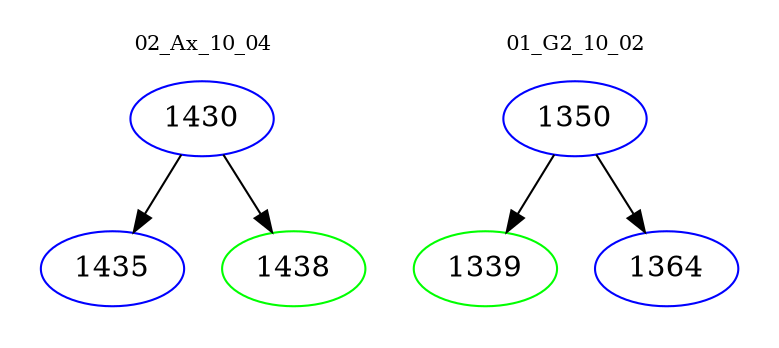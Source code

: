 digraph{
subgraph cluster_0 {
color = white
label = "02_Ax_10_04";
fontsize=10;
T0_1430 [label="1430", color="blue"]
T0_1430 -> T0_1435 [color="black"]
T0_1435 [label="1435", color="blue"]
T0_1430 -> T0_1438 [color="black"]
T0_1438 [label="1438", color="green"]
}
subgraph cluster_1 {
color = white
label = "01_G2_10_02";
fontsize=10;
T1_1350 [label="1350", color="blue"]
T1_1350 -> T1_1339 [color="black"]
T1_1339 [label="1339", color="green"]
T1_1350 -> T1_1364 [color="black"]
T1_1364 [label="1364", color="blue"]
}
}
